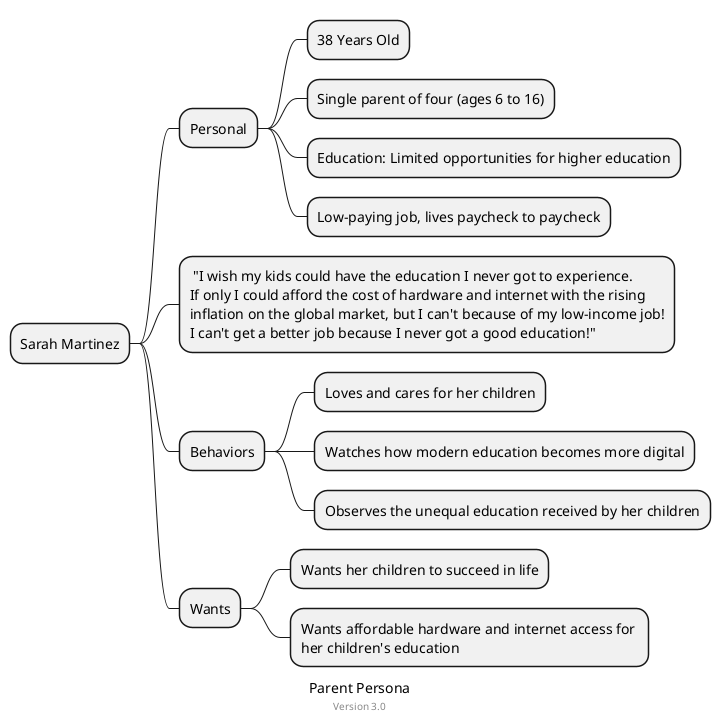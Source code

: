 @startmindmap

caption Parent Persona
center footer Version 3.0

* Sarah Martinez

** Personal
*** 38 Years Old
*** Single parent of four (ages 6 to 16)
*** Education: Limited opportunities for higher education
*** Low-paying job, lives paycheck to paycheck

**: "I wish my kids could have the education I never got to experience.
If only I could afford the cost of hardware and internet with the rising
inflation on the global market, but I can't because of my low-income job!
I can't get a better job because I never got a good education!";

++ Behaviors
+++ Loves and cares for her children
+++ Watches how modern education becomes more digital
+++ Observes the unequal education received by her children

++ Wants
+++ Wants her children to succeed in life
+++ Wants affordable hardware and internet access for \rher children's education

@endmindmap
